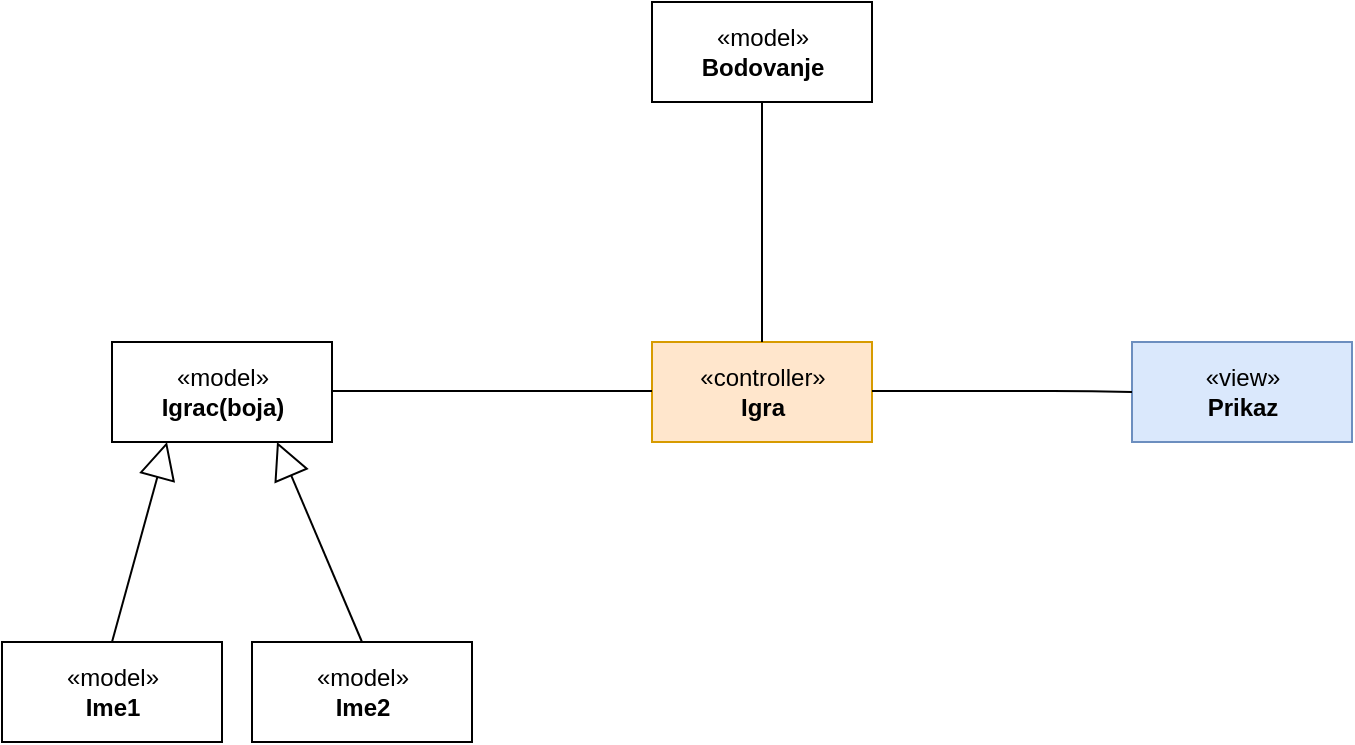 <mxfile version="14.2.9" type="github" pages="3">
  <diagram id="C5RBs43oDa-KdzZeNtuy" name="dijagram_klasa_arhitekture_connect4">
    <mxGraphModel dx="1449" dy="669" grid="1" gridSize="10" guides="1" tooltips="1" connect="1" arrows="1" fold="1" page="1" pageScale="1" pageWidth="827" pageHeight="1169" math="0" shadow="0">
      <root>
        <mxCell id="WIyWlLk6GJQsqaUBKTNV-0" />
        <mxCell id="WIyWlLk6GJQsqaUBKTNV-1" parent="WIyWlLk6GJQsqaUBKTNV-0" />
        <mxCell id="chVFEnRXdNoj81ztgezE-1" value="«view»&lt;br&gt;&lt;b&gt;Prikaz&lt;/b&gt;" style="html=1;fillColor=#dae8fc;strokeColor=#6c8ebf;" parent="WIyWlLk6GJQsqaUBKTNV-1" vertex="1">
          <mxGeometry x="585" y="590" width="110" height="50" as="geometry" />
        </mxCell>
        <mxCell id="chVFEnRXdNoj81ztgezE-2" value="«controller»&lt;br&gt;&lt;b&gt;Igra&lt;/b&gt;" style="html=1;fillColor=#ffe6cc;strokeColor=#d79b00;" parent="WIyWlLk6GJQsqaUBKTNV-1" vertex="1">
          <mxGeometry x="345" y="590" width="110" height="50" as="geometry" />
        </mxCell>
        <mxCell id="chVFEnRXdNoj81ztgezE-4" value="«model»&lt;br&gt;&lt;b&gt;Igrac(boja)&lt;/b&gt;" style="html=1;" parent="WIyWlLk6GJQsqaUBKTNV-1" vertex="1">
          <mxGeometry x="75" y="590" width="110" height="50" as="geometry" />
        </mxCell>
        <mxCell id="chVFEnRXdNoj81ztgezE-5" value="«model»&lt;br&gt;&lt;b&gt;Ime1&lt;/b&gt;" style="html=1;" parent="WIyWlLk6GJQsqaUBKTNV-1" vertex="1">
          <mxGeometry x="20" y="740" width="110" height="50" as="geometry" />
        </mxCell>
        <mxCell id="chVFEnRXdNoj81ztgezE-6" value="«model»&lt;br&gt;&lt;b&gt;Ime2&lt;/b&gt;" style="html=1;" parent="WIyWlLk6GJQsqaUBKTNV-1" vertex="1">
          <mxGeometry x="145" y="740" width="110" height="50" as="geometry" />
        </mxCell>
        <mxCell id="chVFEnRXdNoj81ztgezE-7" value="" style="endArrow=none;html=1;edgeStyle=orthogonalEdgeStyle;" parent="WIyWlLk6GJQsqaUBKTNV-1" edge="1">
          <mxGeometry relative="1" as="geometry">
            <mxPoint x="455.0" y="614.5" as="sourcePoint" />
            <mxPoint x="585.0" y="615" as="targetPoint" />
            <Array as="points">
              <mxPoint x="555" y="615" />
              <mxPoint x="555" y="615" />
            </Array>
          </mxGeometry>
        </mxCell>
        <mxCell id="chVFEnRXdNoj81ztgezE-8" value="" style="endArrow=none;html=1;edgeStyle=orthogonalEdgeStyle;" parent="WIyWlLk6GJQsqaUBKTNV-1" edge="1">
          <mxGeometry relative="1" as="geometry">
            <mxPoint x="185" y="614.5" as="sourcePoint" />
            <mxPoint x="345.0" y="614.5" as="targetPoint" />
            <Array as="points">
              <mxPoint x="225" y="615" />
              <mxPoint x="225" y="615" />
            </Array>
          </mxGeometry>
        </mxCell>
        <mxCell id="chVFEnRXdNoj81ztgezE-12" value="" style="endArrow=block;endSize=16;endFill=0;html=1;exitX=0.5;exitY=0;exitDx=0;exitDy=0;entryX=0.25;entryY=1;entryDx=0;entryDy=0;" parent="WIyWlLk6GJQsqaUBKTNV-1" source="chVFEnRXdNoj81ztgezE-5" target="chVFEnRXdNoj81ztgezE-4" edge="1">
          <mxGeometry width="160" relative="1" as="geometry">
            <mxPoint x="70" y="740" as="sourcePoint" />
            <mxPoint x="55" y="650" as="targetPoint" />
          </mxGeometry>
        </mxCell>
        <mxCell id="chVFEnRXdNoj81ztgezE-13" value="" style="endArrow=block;endSize=16;endFill=0;html=1;entryX=0.75;entryY=1;entryDx=0;entryDy=0;exitX=0.5;exitY=0;exitDx=0;exitDy=0;" parent="WIyWlLk6GJQsqaUBKTNV-1" source="chVFEnRXdNoj81ztgezE-6" target="chVFEnRXdNoj81ztgezE-4" edge="1">
          <mxGeometry width="160" relative="1" as="geometry">
            <mxPoint x="105" y="700" as="sourcePoint" />
            <mxPoint x="265" y="700" as="targetPoint" />
          </mxGeometry>
        </mxCell>
        <mxCell id="lbb6F8xOrt9M7lwyd9YG-0" value="«model»&lt;br&gt;&lt;b&gt;Bodovanje&lt;/b&gt;" style="html=1;" parent="WIyWlLk6GJQsqaUBKTNV-1" vertex="1">
          <mxGeometry x="345" y="420" width="110" height="50" as="geometry" />
        </mxCell>
        <mxCell id="lbb6F8xOrt9M7lwyd9YG-1" value="" style="endArrow=none;html=1;edgeStyle=orthogonalEdgeStyle;exitX=0.5;exitY=1;exitDx=0;exitDy=0;entryX=0.5;entryY=0;entryDx=0;entryDy=0;" parent="WIyWlLk6GJQsqaUBKTNV-1" source="lbb6F8xOrt9M7lwyd9YG-0" target="chVFEnRXdNoj81ztgezE-2" edge="1">
          <mxGeometry relative="1" as="geometry">
            <mxPoint x="390" y="500" as="sourcePoint" />
            <mxPoint x="550.0" y="500" as="targetPoint" />
            <Array as="points">
              <mxPoint x="400" y="550" />
              <mxPoint x="400" y="550" />
            </Array>
          </mxGeometry>
        </mxCell>
      </root>
    </mxGraphModel>
  </diagram>
  <diagram id="8QxIIBPZ0nl9LYISJe5e" name="dijagram_klasa_modela">
    <mxGraphModel dx="590" dy="571" grid="1" gridSize="10" guides="1" tooltips="1" connect="1" arrows="1" fold="1" page="1" pageScale="1" pageWidth="827" pageHeight="1169" math="0" shadow="0">
      <root>
        <mxCell id="XmXdTKQC1dKj6xEwD_Ra-0" />
        <mxCell id="XmXdTKQC1dKj6xEwD_Ra-1" parent="XmXdTKQC1dKj6xEwD_Ra-0" />
        <mxCell id="MQ4GXfKsbWyVMt5hUobY-0" value="Bodovanje" style="swimlane;fontStyle=0;childLayout=stackLayout;horizontal=1;startSize=26;horizontalStack=0;resizeParent=1;resizeParentMax=0;resizeLast=0;collapsible=1;marginBottom=0;fillColor=#fff2cc;strokeColor=#d6b656;" parent="XmXdTKQC1dKj6xEwD_Ra-1" vertex="1">
          <mxGeometry x="220" y="60" width="270" height="350" as="geometry" />
        </mxCell>
        <mxCell id="MQ4GXfKsbWyVMt5hUobY-1" value="def __init__(self)&#xa;+brojStupaca&#xa;+brojRedova&#xa;+ploca&#xa;&#xa;def odabirPolja(self)&#xa;+polje" style="text;align=left;verticalAlign=top;spacingLeft=4;spacingRight=4;overflow=hidden;rotatable=0;points=[[0,0.5],[1,0.5]];portConstraint=eastwest;fillColor=#fff2cc;strokeColor=#d6b656;" parent="MQ4GXfKsbWyVMt5hUobY-0" vertex="1">
          <mxGeometry y="26" width="270" height="114" as="geometry" />
        </mxCell>
        <mxCell id="MQ4GXfKsbWyVMt5hUobY-2" value="def provjeriLiniju(self,marker,ploca=None)" style="text;align=left;verticalAlign=top;spacingLeft=4;spacingRight=4;overflow=hidden;rotatable=0;points=[[0,0.5],[1,0.5]];portConstraint=eastwest;fillColor=#fff2cc;strokeColor=#d6b656;" parent="MQ4GXfKsbWyVMt5hUobY-0" vertex="1">
          <mxGeometry y="140" width="270" height="40" as="geometry" />
        </mxCell>
        <mxCell id="MQ4GXfKsbWyVMt5hUobY-3" value="def provjeriDiagonalu(self,marker)&#xa;+diagPloca&#xa;&#xa;def napraviObrnutuPlocu(self)&#xa;+obrnutaPloca&#xa;&#xa;def igraj(self, stupacIgraca,marker)&#xa;&#xa;def pokaziPlocu(self)&#xa;&#xa;def jeSlobodnoPolje(self, linija, stupac)&#xa;" style="text;align=left;verticalAlign=top;spacingLeft=4;spacingRight=4;overflow=hidden;rotatable=0;points=[[0,0.5],[1,0.5]];portConstraint=eastwest;fillColor=#fff2cc;strokeColor=#d6b656;" parent="MQ4GXfKsbWyVMt5hUobY-0" vertex="1">
          <mxGeometry y="180" width="270" height="170" as="geometry" />
        </mxCell>
        <mxCell id="MQ4GXfKsbWyVMt5hUobY-4" value="Igraci" style="swimlane;fontStyle=0;childLayout=stackLayout;horizontal=1;startSize=26;fillColor=#fff2cc;horizontalStack=0;resizeParent=1;resizeParentMax=0;resizeLast=0;collapsible=1;marginBottom=0;strokeColor=#d6b656;" parent="XmXdTKQC1dKj6xEwD_Ra-1" vertex="1">
          <mxGeometry x="550" y="70" width="140" height="78" as="geometry" />
        </mxCell>
        <mxCell id="MQ4GXfKsbWyVMt5hUobY-5" value="+ime1" style="text;strokeColor=#d6b656;fillColor=#fff2cc;align=left;verticalAlign=top;spacingLeft=4;spacingRight=4;overflow=hidden;rotatable=0;points=[[0,0.5],[1,0.5]];portConstraint=eastwest;" parent="MQ4GXfKsbWyVMt5hUobY-4" vertex="1">
          <mxGeometry y="26" width="140" height="26" as="geometry" />
        </mxCell>
        <mxCell id="MQ4GXfKsbWyVMt5hUobY-6" value="+ime2" style="text;strokeColor=#d6b656;fillColor=#fff2cc;align=left;verticalAlign=top;spacingLeft=4;spacingRight=4;overflow=hidden;rotatable=0;points=[[0,0.5],[1,0.5]];portConstraint=eastwest;" parent="MQ4GXfKsbWyVMt5hUobY-4" vertex="1">
          <mxGeometry y="52" width="140" height="26" as="geometry" />
        </mxCell>
        <mxCell id="MQ4GXfKsbWyVMt5hUobY-8" value="Prikaz" style="swimlane;fontStyle=0;childLayout=stackLayout;horizontal=1;startSize=26;fillColor=#dae8fc;horizontalStack=0;resizeParent=1;resizeParentMax=0;resizeLast=0;collapsible=1;marginBottom=0;strokeColor=#6c8ebf;" parent="XmXdTKQC1dKj6xEwD_Ra-1" vertex="1">
          <mxGeometry x="260" y="460" width="240" height="110" as="geometry" />
        </mxCell>
        <mxCell id="MQ4GXfKsbWyVMt5hUobY-10" value="def pokaziPocetakIgre(self)" style="text;strokeColor=#6c8ebf;fillColor=#dae8fc;align=left;verticalAlign=top;spacingLeft=4;spacingRight=4;overflow=hidden;rotatable=0;points=[[0,0.5],[1,0.5]];portConstraint=eastwest;" parent="MQ4GXfKsbWyVMt5hUobY-8" vertex="1">
          <mxGeometry y="26" width="240" height="26" as="geometry" />
        </mxCell>
        <mxCell id="MQ4GXfKsbWyVMt5hUobY-11" value="def unesiIgraca(self)&#xa;+igrac1&#xa;+igrac2" style="text;strokeColor=#6c8ebf;fillColor=#dae8fc;align=left;verticalAlign=top;spacingLeft=4;spacingRight=4;overflow=hidden;rotatable=0;points=[[0,0.5],[1,0.5]];portConstraint=eastwest;" parent="MQ4GXfKsbWyVMt5hUobY-8" vertex="1">
          <mxGeometry y="52" width="240" height="58" as="geometry" />
        </mxCell>
        <mxCell id="hS5hxiXgW4BzPjqGE----0" value="Relation" style="endArrow=open;html=1;endSize=12;startArrow=diamondThin;startSize=14;startFill=0;edgeStyle=orthogonalEdgeStyle;" parent="XmXdTKQC1dKj6xEwD_Ra-1" source="txODSUTBf034vRKmOQ9n-0" target="MQ4GXfKsbWyVMt5hUobY-6" edge="1">
          <mxGeometry x="0.125" relative="1" as="geometry">
            <mxPoint x="730" y="190" as="sourcePoint" />
            <mxPoint x="710" y="189.5" as="targetPoint" />
            <mxPoint as="offset" />
            <Array as="points" />
          </mxGeometry>
        </mxCell>
        <mxCell id="hS5hxiXgW4BzPjqGE----1" value="1" style="edgeLabel;resizable=0;html=1;align=left;verticalAlign=top;" parent="hS5hxiXgW4BzPjqGE----0" connectable="0" vertex="1">
          <mxGeometry x="-1" relative="1" as="geometry" />
        </mxCell>
        <mxCell id="hS5hxiXgW4BzPjqGE----2" value="2" style="edgeLabel;resizable=0;html=1;align=right;verticalAlign=top;" parent="hS5hxiXgW4BzPjqGE----0" connectable="0" vertex="1">
          <mxGeometry x="1" relative="1" as="geometry">
            <mxPoint x="10" y="-32.5" as="offset" />
          </mxGeometry>
        </mxCell>
        <mxCell id="hS5hxiXgW4BzPjqGE----9" value="1" style="endArrow=open;html=1;endSize=12;startArrow=diamondThin;startSize=14;startFill=1;edgeStyle=orthogonalEdgeStyle;align=left;verticalAlign=bottom;entryX=0.998;entryY=-0.007;entryDx=0;entryDy=0;entryPerimeter=0;" parent="XmXdTKQC1dKj6xEwD_Ra-1" source="txODSUTBf034vRKmOQ9n-3" target="MQ4GXfKsbWyVMt5hUobY-11" edge="1">
          <mxGeometry x="-1" y="-18" relative="1" as="geometry">
            <mxPoint x="550" y="530" as="sourcePoint" />
            <mxPoint x="520.48" y="478.8" as="targetPoint" />
            <Array as="points">
              <mxPoint x="650" y="541" />
              <mxPoint x="610" y="541" />
              <mxPoint x="610" y="479" />
              <mxPoint x="500" y="479" />
            </Array>
            <mxPoint as="offset" />
          </mxGeometry>
        </mxCell>
        <mxCell id="CyjvLi-6L9ZtGhcBPdXx-4" value="1" style="endArrow=open;html=1;endSize=12;startArrow=diamondThin;startSize=14;startFill=1;edgeStyle=orthogonalEdgeStyle;align=left;verticalAlign=bottom;entryX=0.496;entryY=0.997;entryDx=0;entryDy=0;entryPerimeter=0;exitX=0;exitY=0.5;exitDx=0;exitDy=0;" edge="1" parent="XmXdTKQC1dKj6xEwD_Ra-1" source="txODSUTBf034vRKmOQ9n-3" target="MQ4GXfKsbWyVMt5hUobY-3">
          <mxGeometry x="-1" y="-18" relative="1" as="geometry">
            <mxPoint x="780" y="440" as="sourcePoint" />
            <mxPoint x="520" y="380.0" as="targetPoint" />
            <Array as="points">
              <mxPoint x="540" y="351" />
              <mxPoint x="540" y="420" />
              <mxPoint x="354" y="420" />
            </Array>
            <mxPoint as="offset" />
          </mxGeometry>
        </mxCell>
        <mxCell id="txODSUTBf034vRKmOQ9n-0" value="Igra" style="swimlane;fontStyle=0;childLayout=stackLayout;horizontal=1;startSize=26;fillColor=#f8cecc;horizontalStack=0;resizeParent=1;resizeParentMax=0;resizeLast=0;collapsible=1;marginBottom=0;strokeColor=#b85450;gradientColor=#ea6b66;" vertex="1" parent="XmXdTKQC1dKj6xEwD_Ra-1">
          <mxGeometry x="580" y="210" width="140" height="222" as="geometry" />
        </mxCell>
        <mxCell id="txODSUTBf034vRKmOQ9n-1" value="+pocetak" style="text;strokeColor=#b85450;fillColor=#f8cecc;align=left;verticalAlign=top;spacingLeft=4;spacingRight=4;overflow=hidden;rotatable=0;points=[[0,0.5],[1,0.5]];portConstraint=eastwest;gradientColor=#ea6b66;" vertex="1" parent="txODSUTBf034vRKmOQ9n-0">
          <mxGeometry y="26" width="140" height="26" as="geometry" />
        </mxCell>
        <mxCell id="txODSUTBf034vRKmOQ9n-2" value="+pokaziPocetakIgre()" style="text;strokeColor=#b85450;fillColor=#f8cecc;align=left;verticalAlign=top;spacingLeft=4;spacingRight=4;overflow=hidden;rotatable=0;points=[[0,0.5],[1,0.5]];portConstraint=eastwest;gradientColor=#ea6b66;" vertex="1" parent="txODSUTBf034vRKmOQ9n-0">
          <mxGeometry y="52" width="140" height="28" as="geometry" />
        </mxCell>
        <mxCell id="txODSUTBf034vRKmOQ9n-3" value="+unesiIgraca()&#xa;+prikaziPlocu(9&#xa;+trenutniIgrac&#xa;+odabirPolja()&#xa;+obrnutaPloca&#xa;+napraviObrnutuPlocu()&#xa;+provjeriLiniju()&#xa;+provjeriDiagonalu()&#xa;+replay&#xa;" style="text;strokeColor=#b85450;fillColor=#f8cecc;align=left;verticalAlign=top;spacingLeft=4;spacingRight=4;overflow=hidden;rotatable=0;points=[[0,0.5],[1,0.5]];portConstraint=eastwest;gradientColor=#ea6b66;" vertex="1" parent="txODSUTBf034vRKmOQ9n-0">
          <mxGeometry y="80" width="140" height="142" as="geometry" />
        </mxCell>
      </root>
    </mxGraphModel>
  </diagram>
  <diagram id="oNIXgv3hBCr4TKZy8odi" name="Dijagram klasa pogleda connect4">
    <mxGraphModel dx="590" dy="571" grid="1" gridSize="10" guides="1" tooltips="1" connect="1" arrows="1" fold="1" page="1" pageScale="1" pageWidth="827" pageHeight="1169" math="0" shadow="0">
      <root>
        <mxCell id="6zl3NZQjV_BNYnbL7Q49-0" />
        <mxCell id="6zl3NZQjV_BNYnbL7Q49-1" parent="6zl3NZQjV_BNYnbL7Q49-0" />
        <mxCell id="0g7L4d1AXcN4JS2n9kST-0" value="«view»&#xa;Prikaz" style="swimlane;fontStyle=1;childLayout=stackLayout;horizontal=1;startSize=30;fillColor=#dae8fc;horizontalStack=0;resizeParent=1;resizeParentMax=0;resizeLast=0;collapsible=1;marginBottom=0;strokeColor=#6c8ebf;" vertex="1" parent="6zl3NZQjV_BNYnbL7Q49-1">
          <mxGeometry x="110" y="130" width="170" height="164" as="geometry" />
        </mxCell>
        <mxCell id="0g7L4d1AXcN4JS2n9kST-1" value="def pokaziPocetakIgre(self)&#xa;def unesiIgraca(self)&#xa;" style="text;strokeColor=#6c8ebf;fillColor=#dae8fc;align=left;verticalAlign=top;spacingLeft=4;spacingRight=4;overflow=hidden;rotatable=0;points=[[0,0.5],[1,0.5]];portConstraint=eastwest;" vertex="1" parent="0g7L4d1AXcN4JS2n9kST-0">
          <mxGeometry y="30" width="170" height="134" as="geometry" />
        </mxCell>
      </root>
    </mxGraphModel>
  </diagram>
</mxfile>
